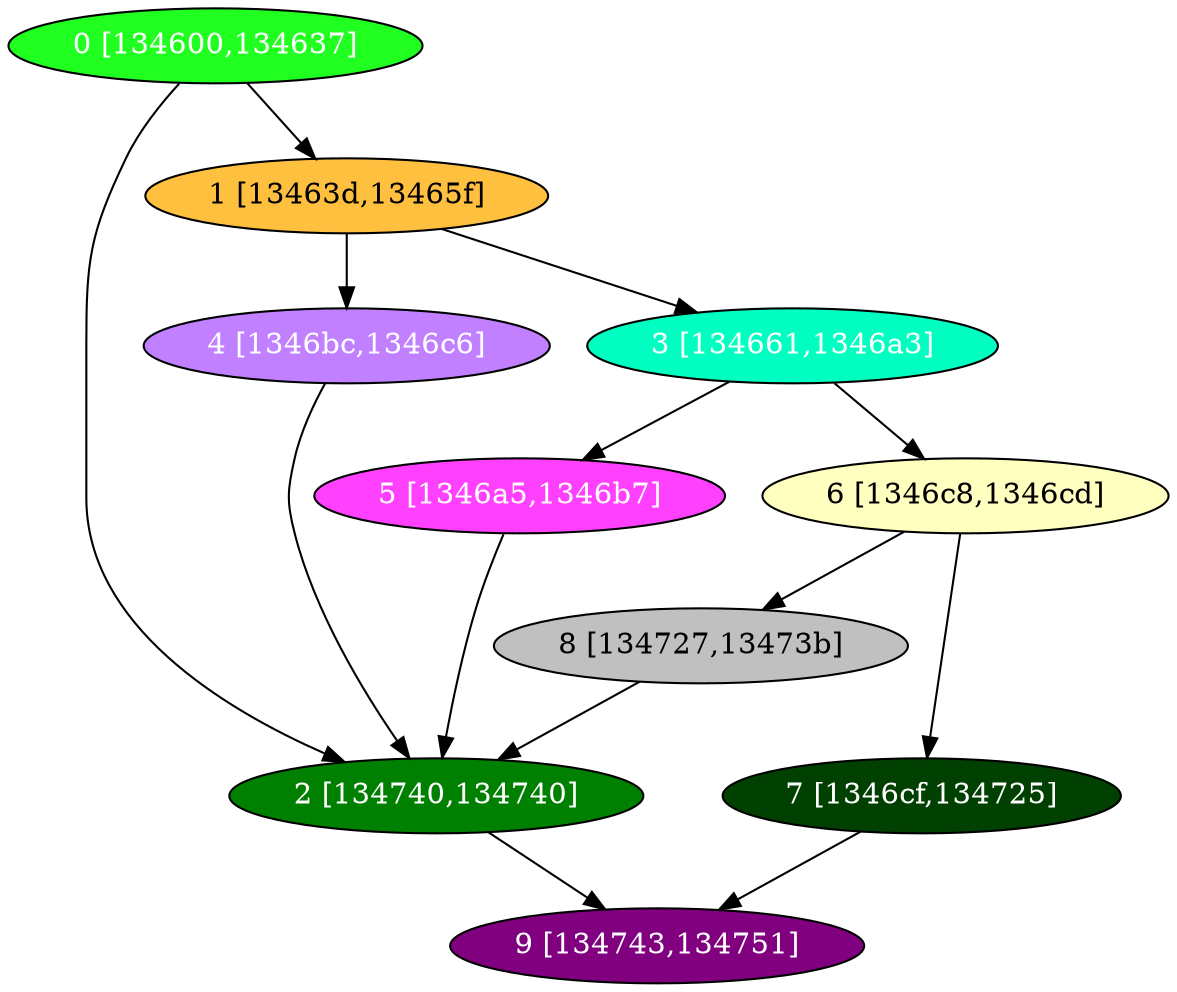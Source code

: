 diGraph libnss3{
	libnss3_0  [style=filled fillcolor="#20FF20" fontcolor="#ffffff" shape=oval label="0 [134600,134637]"]
	libnss3_1  [style=filled fillcolor="#FFC040" fontcolor="#000000" shape=oval label="1 [13463d,13465f]"]
	libnss3_2  [style=filled fillcolor="#008000" fontcolor="#ffffff" shape=oval label="2 [134740,134740]"]
	libnss3_3  [style=filled fillcolor="#00FFC0" fontcolor="#ffffff" shape=oval label="3 [134661,1346a3]"]
	libnss3_4  [style=filled fillcolor="#C080FF" fontcolor="#ffffff" shape=oval label="4 [1346bc,1346c6]"]
	libnss3_5  [style=filled fillcolor="#FF40FF" fontcolor="#ffffff" shape=oval label="5 [1346a5,1346b7]"]
	libnss3_6  [style=filled fillcolor="#FFFFC0" fontcolor="#000000" shape=oval label="6 [1346c8,1346cd]"]
	libnss3_7  [style=filled fillcolor="#004000" fontcolor="#ffffff" shape=oval label="7 [1346cf,134725]"]
	libnss3_8  [style=filled fillcolor="#C0C0C0" fontcolor="#000000" shape=oval label="8 [134727,13473b]"]
	libnss3_9  [style=filled fillcolor="#800080" fontcolor="#ffffff" shape=oval label="9 [134743,134751]"]

	libnss3_0 -> libnss3_1
	libnss3_0 -> libnss3_2
	libnss3_1 -> libnss3_3
	libnss3_1 -> libnss3_4
	libnss3_2 -> libnss3_9
	libnss3_3 -> libnss3_5
	libnss3_3 -> libnss3_6
	libnss3_4 -> libnss3_2
	libnss3_5 -> libnss3_2
	libnss3_6 -> libnss3_7
	libnss3_6 -> libnss3_8
	libnss3_7 -> libnss3_9
	libnss3_8 -> libnss3_2
}